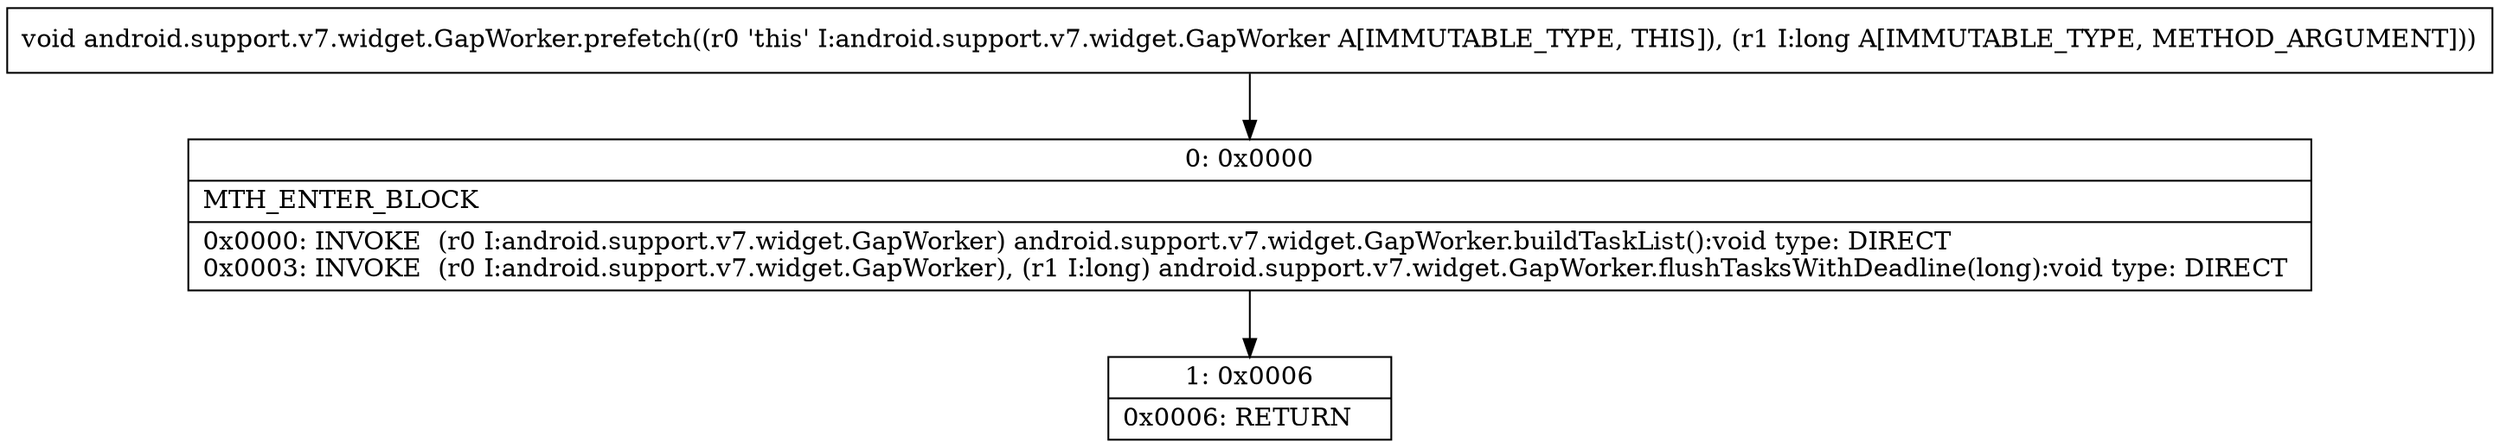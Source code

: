 digraph "CFG forandroid.support.v7.widget.GapWorker.prefetch(J)V" {
Node_0 [shape=record,label="{0\:\ 0x0000|MTH_ENTER_BLOCK\l|0x0000: INVOKE  (r0 I:android.support.v7.widget.GapWorker) android.support.v7.widget.GapWorker.buildTaskList():void type: DIRECT \l0x0003: INVOKE  (r0 I:android.support.v7.widget.GapWorker), (r1 I:long) android.support.v7.widget.GapWorker.flushTasksWithDeadline(long):void type: DIRECT \l}"];
Node_1 [shape=record,label="{1\:\ 0x0006|0x0006: RETURN   \l}"];
MethodNode[shape=record,label="{void android.support.v7.widget.GapWorker.prefetch((r0 'this' I:android.support.v7.widget.GapWorker A[IMMUTABLE_TYPE, THIS]), (r1 I:long A[IMMUTABLE_TYPE, METHOD_ARGUMENT])) }"];
MethodNode -> Node_0;
Node_0 -> Node_1;
}

